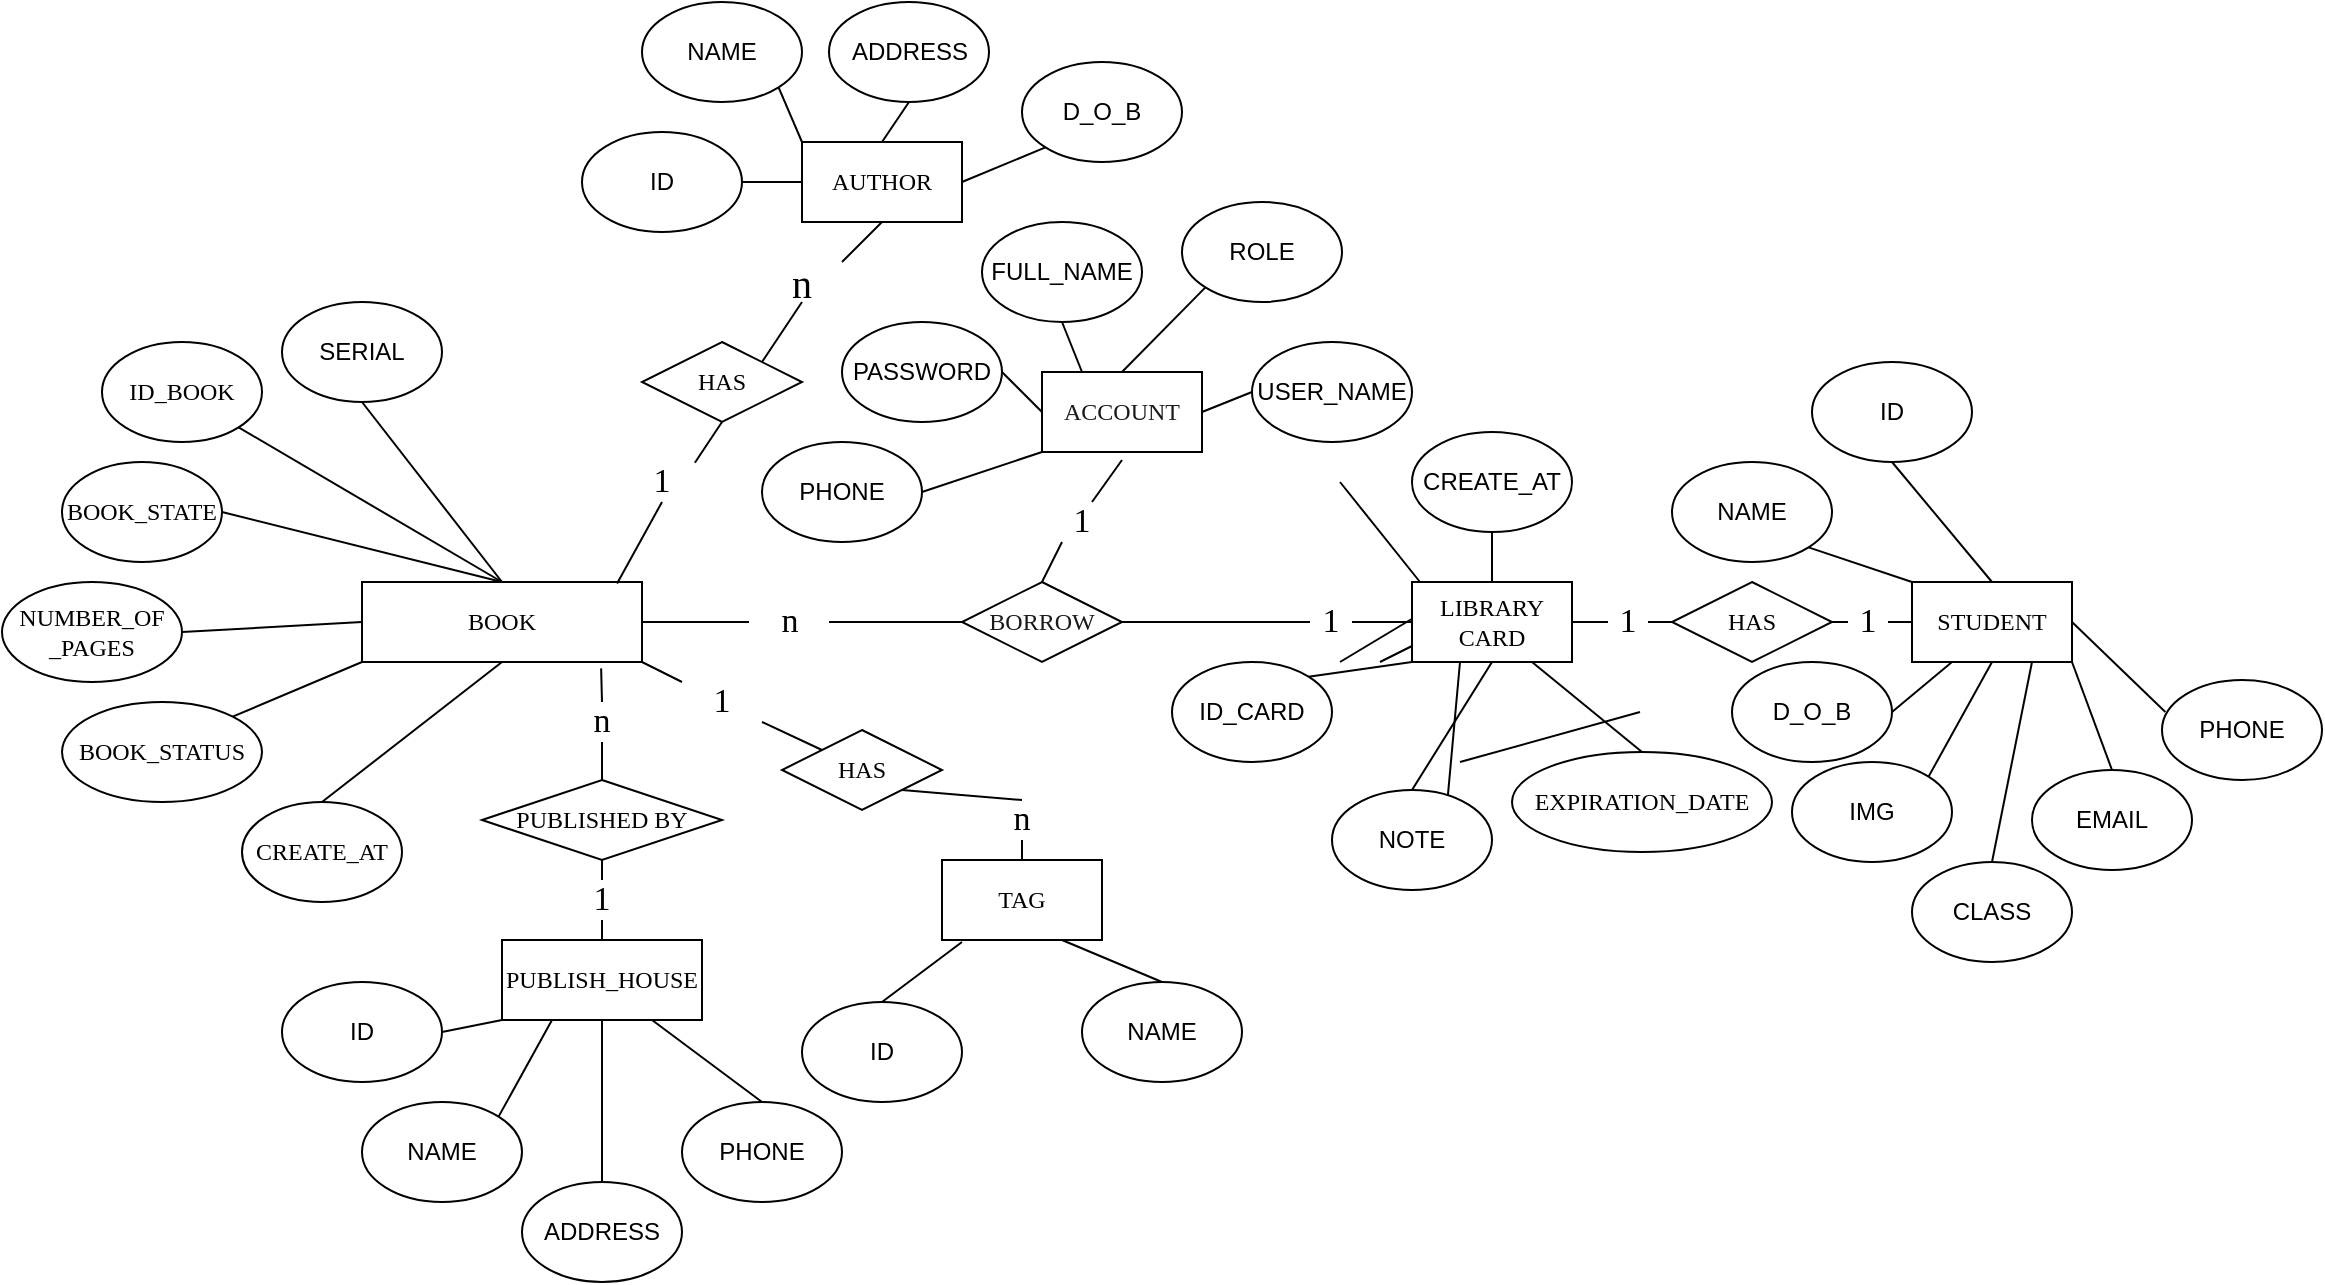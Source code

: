 <mxfile version="14.2.9" type="github"><diagram id="URzQxMNKdWPdMP5PYU0B" name="Page-1"><mxGraphModel dx="1420" dy="819" grid="1" gridSize="10" guides="1" tooltips="1" connect="1" arrows="1" fold="1" page="1" pageScale="1" pageWidth="1169" pageHeight="827" math="0" shadow="0"><root><mxCell id="0"/><mxCell id="1" parent="0"/><mxCell id="5WUDuN1NXvUTbBQyNTAs-1" value="BOOK" style="rounded=0;whiteSpace=wrap;html=1;fontFamily=Times New Roman;" vertex="1" parent="1"><mxGeometry x="180" y="300" width="140" height="40" as="geometry"/></mxCell><mxCell id="5WUDuN1NXvUTbBQyNTAs-2" value="ID_BOOK" style="ellipse;whiteSpace=wrap;html=1;fontFamily=Times New Roman;" vertex="1" parent="1"><mxGeometry x="50" y="180" width="80" height="50" as="geometry"/></mxCell><mxCell id="5WUDuN1NXvUTbBQyNTAs-8" value="BOOK_STATE" style="ellipse;whiteSpace=wrap;html=1;fontFamily=Times New Roman;" vertex="1" parent="1"><mxGeometry x="30" y="240" width="80" height="50" as="geometry"/></mxCell><mxCell id="5WUDuN1NXvUTbBQyNTAs-9" value="CREATE_AT" style="ellipse;whiteSpace=wrap;html=1;fontFamily=Times New Roman;" vertex="1" parent="1"><mxGeometry x="120" y="410" width="80" height="50" as="geometry"/></mxCell><mxCell id="5WUDuN1NXvUTbBQyNTAs-10" value="SERIAL" style="ellipse;whiteSpace=wrap;html=1;" vertex="1" parent="1"><mxGeometry x="140" y="160" width="80" height="50" as="geometry"/></mxCell><mxCell id="5WUDuN1NXvUTbBQyNTAs-11" value="&lt;span id=&quot;docs-internal-guid-d9c6441e-7fff-d4f3-b377-259799bb8cda&quot;&gt;&lt;span style=&quot;background-color: transparent; vertical-align: baseline;&quot;&gt;&lt;font style=&quot;font-size: 12px&quot;&gt;NUMBER_OF&lt;br&gt;_PAGES&lt;/font&gt;&lt;/span&gt;&lt;/span&gt;" style="ellipse;whiteSpace=wrap;html=1;fontFamily=Times New Roman;" vertex="1" parent="1"><mxGeometry y="300" width="90" height="50" as="geometry"/></mxCell><mxCell id="5WUDuN1NXvUTbBQyNTAs-12" value="&lt;span id=&quot;docs-internal-guid-1cc77b85-7fff-3a23-6a68-7159eac4b296&quot;&gt;&lt;span style=&quot;font-family: &amp;#34;times new roman&amp;#34; ; background-color: transparent ; vertical-align: baseline&quot;&gt;&lt;font style=&quot;font-size: 12px&quot;&gt;BOOK_STATUS&lt;/font&gt;&lt;/span&gt;&lt;/span&gt;" style="ellipse;whiteSpace=wrap;html=1;" vertex="1" parent="1"><mxGeometry x="30" y="360" width="100" height="50" as="geometry"/></mxCell><mxCell id="5WUDuN1NXvUTbBQyNTAs-13" value="" style="endArrow=none;html=1;fontFamily=Times New Roman;entryX=0.5;entryY=1;entryDx=0;entryDy=0;exitX=0.5;exitY=0;exitDx=0;exitDy=0;" edge="1" parent="1" source="5WUDuN1NXvUTbBQyNTAs-1" target="5WUDuN1NXvUTbBQyNTAs-10"><mxGeometry width="50" height="50" relative="1" as="geometry"><mxPoint x="390" y="260" as="sourcePoint"/><mxPoint x="440" y="210" as="targetPoint"/></mxGeometry></mxCell><mxCell id="5WUDuN1NXvUTbBQyNTAs-14" value="" style="endArrow=none;html=1;fontFamily=Times New Roman;entryX=1;entryY=1;entryDx=0;entryDy=0;exitX=0.5;exitY=0;exitDx=0;exitDy=0;" edge="1" parent="1" source="5WUDuN1NXvUTbBQyNTAs-1" target="5WUDuN1NXvUTbBQyNTAs-2"><mxGeometry width="50" height="50" relative="1" as="geometry"><mxPoint x="390" y="260" as="sourcePoint"/><mxPoint x="440" y="210" as="targetPoint"/></mxGeometry></mxCell><mxCell id="5WUDuN1NXvUTbBQyNTAs-15" value="" style="endArrow=none;html=1;fontFamily=Times New Roman;exitX=1;exitY=0.5;exitDx=0;exitDy=0;entryX=0;entryY=0.5;entryDx=0;entryDy=0;" edge="1" parent="1" source="5WUDuN1NXvUTbBQyNTAs-22" target="5WUDuN1NXvUTbBQyNTAs-21"><mxGeometry width="50" height="50" relative="1" as="geometry"><mxPoint x="540" y="200" as="sourcePoint"/><mxPoint x="590" y="150" as="targetPoint"/></mxGeometry></mxCell><mxCell id="5WUDuN1NXvUTbBQyNTAs-16" value="" style="endArrow=none;html=1;fontFamily=Times New Roman;exitX=1;exitY=0;exitDx=0;exitDy=0;entryX=0;entryY=1;entryDx=0;entryDy=0;" edge="1" parent="1" source="5WUDuN1NXvUTbBQyNTAs-12" target="5WUDuN1NXvUTbBQyNTAs-1"><mxGeometry width="50" height="50" relative="1" as="geometry"><mxPoint x="400" y="310" as="sourcePoint"/><mxPoint x="450" y="260" as="targetPoint"/></mxGeometry></mxCell><mxCell id="5WUDuN1NXvUTbBQyNTAs-17" value="" style="endArrow=none;html=1;fontFamily=Times New Roman;exitX=0.5;exitY=0;exitDx=0;exitDy=0;entryX=0.5;entryY=1;entryDx=0;entryDy=0;" edge="1" parent="1" source="5WUDuN1NXvUTbBQyNTAs-9" target="5WUDuN1NXvUTbBQyNTAs-1"><mxGeometry width="50" height="50" relative="1" as="geometry"><mxPoint x="490" y="280" as="sourcePoint"/><mxPoint x="540" y="230" as="targetPoint"/></mxGeometry></mxCell><mxCell id="5WUDuN1NXvUTbBQyNTAs-18" value="" style="endArrow=none;html=1;fontFamily=Times New Roman;exitX=1;exitY=0.5;exitDx=0;exitDy=0;entryX=0;entryY=0.5;entryDx=0;entryDy=0;" edge="1" parent="1" target="5WUDuN1NXvUTbBQyNTAs-1"><mxGeometry width="50" height="50" relative="1" as="geometry"><mxPoint x="90" y="325" as="sourcePoint"/><mxPoint x="370" y="360" as="targetPoint"/></mxGeometry></mxCell><mxCell id="5WUDuN1NXvUTbBQyNTAs-19" value="" style="endArrow=none;html=1;fontFamily=Times New Roman;exitX=1;exitY=0.5;exitDx=0;exitDy=0;entryX=0.5;entryY=0;entryDx=0;entryDy=0;" edge="1" parent="1" source="5WUDuN1NXvUTbBQyNTAs-8" target="5WUDuN1NXvUTbBQyNTAs-1"><mxGeometry width="50" height="50" relative="1" as="geometry"><mxPoint x="390" y="260" as="sourcePoint"/><mxPoint x="440" y="210" as="targetPoint"/></mxGeometry></mxCell><mxCell id="5WUDuN1NXvUTbBQyNTAs-21" value="AUTHOR" style="rounded=0;whiteSpace=wrap;html=1;fontFamily=Times New Roman;" vertex="1" parent="1"><mxGeometry x="400" y="80" width="80" height="40" as="geometry"/></mxCell><mxCell id="5WUDuN1NXvUTbBQyNTAs-22" value="ID" style="ellipse;whiteSpace=wrap;html=1;" vertex="1" parent="1"><mxGeometry x="290" y="75" width="80" height="50" as="geometry"/></mxCell><mxCell id="5WUDuN1NXvUTbBQyNTAs-23" value="NAME" style="ellipse;whiteSpace=wrap;html=1;" vertex="1" parent="1"><mxGeometry x="320" y="10" width="80" height="50" as="geometry"/></mxCell><mxCell id="5WUDuN1NXvUTbBQyNTAs-24" value="ADDRESS" style="ellipse;whiteSpace=wrap;html=1;" vertex="1" parent="1"><mxGeometry x="413.5" y="10" width="80" height="50" as="geometry"/></mxCell><mxCell id="5WUDuN1NXvUTbBQyNTAs-25" value="D_O_B" style="ellipse;whiteSpace=wrap;html=1;" vertex="1" parent="1"><mxGeometry x="510" y="40" width="80" height="50" as="geometry"/></mxCell><mxCell id="5WUDuN1NXvUTbBQyNTAs-26" value="" style="endArrow=none;html=1;fontFamily=Times New Roman;exitX=1;exitY=1;exitDx=0;exitDy=0;entryX=0;entryY=0;entryDx=0;entryDy=0;" edge="1" parent="1" source="5WUDuN1NXvUTbBQyNTAs-23" target="5WUDuN1NXvUTbBQyNTAs-21"><mxGeometry width="50" height="50" relative="1" as="geometry"><mxPoint x="550" y="210" as="sourcePoint"/><mxPoint x="600" y="160" as="targetPoint"/></mxGeometry></mxCell><mxCell id="5WUDuN1NXvUTbBQyNTAs-27" value="" style="endArrow=none;html=1;fontFamily=Times New Roman;exitX=0.5;exitY=1;exitDx=0;exitDy=0;entryX=0.5;entryY=0;entryDx=0;entryDy=0;" edge="1" parent="1" source="5WUDuN1NXvUTbBQyNTAs-24" target="5WUDuN1NXvUTbBQyNTAs-21"><mxGeometry width="50" height="50" relative="1" as="geometry"><mxPoint x="560" y="220" as="sourcePoint"/><mxPoint x="610" y="170" as="targetPoint"/></mxGeometry></mxCell><mxCell id="5WUDuN1NXvUTbBQyNTAs-28" value="" style="endArrow=none;html=1;fontFamily=Times New Roman;exitX=0;exitY=1;exitDx=0;exitDy=0;entryX=1;entryY=0.5;entryDx=0;entryDy=0;" edge="1" parent="1" source="5WUDuN1NXvUTbBQyNTAs-25" target="5WUDuN1NXvUTbBQyNTAs-21"><mxGeometry width="50" height="50" relative="1" as="geometry"><mxPoint x="570" y="230" as="sourcePoint"/><mxPoint x="620" y="180" as="targetPoint"/></mxGeometry></mxCell><mxCell id="5WUDuN1NXvUTbBQyNTAs-29" value="HAS" style="rhombus;whiteSpace=wrap;html=1;fontFamily=Times New Roman;" vertex="1" parent="1"><mxGeometry x="320" y="180" width="80" height="40" as="geometry"/></mxCell><mxCell id="5WUDuN1NXvUTbBQyNTAs-30" value="" style="endArrow=none;html=1;fontFamily=Times New Roman;exitX=0.911;exitY=0.02;exitDx=0;exitDy=0;entryX=0.5;entryY=1;entryDx=0;entryDy=0;exitPerimeter=0;" edge="1" parent="1" source="5WUDuN1NXvUTbBQyNTAs-109" target="5WUDuN1NXvUTbBQyNTAs-29"><mxGeometry width="50" height="50" relative="1" as="geometry"><mxPoint x="480" y="230" as="sourcePoint"/><mxPoint x="530" y="180" as="targetPoint"/></mxGeometry></mxCell><mxCell id="5WUDuN1NXvUTbBQyNTAs-31" value="" style="endArrow=none;html=1;fontFamily=Times New Roman;exitX=1;exitY=0;exitDx=0;exitDy=0;entryX=0.5;entryY=1;entryDx=0;entryDy=0;" edge="1" parent="1" source="5WUDuN1NXvUTbBQyNTAs-111" target="5WUDuN1NXvUTbBQyNTAs-21"><mxGeometry width="50" height="50" relative="1" as="geometry"><mxPoint x="480" y="230" as="sourcePoint"/><mxPoint x="530" y="180" as="targetPoint"/></mxGeometry></mxCell><mxCell id="5WUDuN1NXvUTbBQyNTAs-33" value="&lt;span style=&quot;font-family: &amp;#34;times new roman&amp;#34; ; text-align: right&quot;&gt;PUBLISH_HOUSE&lt;/span&gt;" style="rounded=0;whiteSpace=wrap;html=1;fontFamily=Times New Roman;" vertex="1" parent="1"><mxGeometry x="250" y="479" width="100" height="40" as="geometry"/></mxCell><mxCell id="5WUDuN1NXvUTbBQyNTAs-35" value="PUBLISHED BY" style="rhombus;whiteSpace=wrap;html=1;fontFamily=Times New Roman;" vertex="1" parent="1"><mxGeometry x="240" y="399" width="120" height="40" as="geometry"/></mxCell><mxCell id="5WUDuN1NXvUTbBQyNTAs-36" value="" style="endArrow=none;html=1;fontFamily=Times New Roman;exitX=0.5;exitY=1;exitDx=0;exitDy=0;entryX=0.5;entryY=0;entryDx=0;entryDy=0;" edge="1" parent="1" source="5WUDuN1NXvUTbBQyNTAs-115" target="5WUDuN1NXvUTbBQyNTAs-35"><mxGeometry width="50" height="50" relative="1" as="geometry"><mxPoint x="480" y="320" as="sourcePoint"/><mxPoint x="530" y="270" as="targetPoint"/></mxGeometry></mxCell><mxCell id="5WUDuN1NXvUTbBQyNTAs-37" value="" style="endArrow=none;html=1;fontFamily=Times New Roman;exitX=0.5;exitY=1;exitDx=0;exitDy=0;entryX=0.5;entryY=0;entryDx=0;entryDy=0;" edge="1" parent="1" source="5WUDuN1NXvUTbBQyNTAs-116" target="5WUDuN1NXvUTbBQyNTAs-33"><mxGeometry width="50" height="50" relative="1" as="geometry"><mxPoint x="480" y="320" as="sourcePoint"/><mxPoint x="530" y="270" as="targetPoint"/></mxGeometry></mxCell><mxCell id="5WUDuN1NXvUTbBQyNTAs-38" value="PHONE" style="ellipse;whiteSpace=wrap;html=1;" vertex="1" parent="1"><mxGeometry x="340" y="560" width="80" height="50" as="geometry"/></mxCell><mxCell id="5WUDuN1NXvUTbBQyNTAs-39" value="ADDRESS" style="ellipse;whiteSpace=wrap;html=1;" vertex="1" parent="1"><mxGeometry x="260" y="600" width="80" height="50" as="geometry"/></mxCell><mxCell id="5WUDuN1NXvUTbBQyNTAs-40" value="NAME" style="ellipse;whiteSpace=wrap;html=1;" vertex="1" parent="1"><mxGeometry x="180" y="560" width="80" height="50" as="geometry"/></mxCell><mxCell id="5WUDuN1NXvUTbBQyNTAs-41" value="ID" style="ellipse;whiteSpace=wrap;html=1;" vertex="1" parent="1"><mxGeometry x="140" y="500" width="80" height="50" as="geometry"/></mxCell><mxCell id="5WUDuN1NXvUTbBQyNTAs-42" value="" style="endArrow=none;html=1;fontFamily=Times New Roman;exitX=1;exitY=0.5;exitDx=0;exitDy=0;entryX=0;entryY=1;entryDx=0;entryDy=0;" edge="1" parent="1" source="5WUDuN1NXvUTbBQyNTAs-41" target="5WUDuN1NXvUTbBQyNTAs-33"><mxGeometry width="50" height="50" relative="1" as="geometry"><mxPoint x="480" y="490" as="sourcePoint"/><mxPoint x="530" y="440" as="targetPoint"/></mxGeometry></mxCell><mxCell id="5WUDuN1NXvUTbBQyNTAs-43" value="" style="endArrow=none;html=1;fontFamily=Times New Roman;exitX=1;exitY=0;exitDx=0;exitDy=0;entryX=0.25;entryY=1;entryDx=0;entryDy=0;" edge="1" parent="1" source="5WUDuN1NXvUTbBQyNTAs-40" target="5WUDuN1NXvUTbBQyNTAs-33"><mxGeometry width="50" height="50" relative="1" as="geometry"><mxPoint x="490" y="500" as="sourcePoint"/><mxPoint x="540" y="450" as="targetPoint"/></mxGeometry></mxCell><mxCell id="5WUDuN1NXvUTbBQyNTAs-44" value="" style="endArrow=none;html=1;fontFamily=Times New Roman;exitX=0.5;exitY=0;exitDx=0;exitDy=0;entryX=0.5;entryY=1;entryDx=0;entryDy=0;" edge="1" parent="1" source="5WUDuN1NXvUTbBQyNTAs-39" target="5WUDuN1NXvUTbBQyNTAs-33"><mxGeometry width="50" height="50" relative="1" as="geometry"><mxPoint x="500" y="510" as="sourcePoint"/><mxPoint x="550" y="460" as="targetPoint"/></mxGeometry></mxCell><mxCell id="5WUDuN1NXvUTbBQyNTAs-45" value="" style="endArrow=none;html=1;fontFamily=Times New Roman;exitX=0.5;exitY=0;exitDx=0;exitDy=0;entryX=0.75;entryY=1;entryDx=0;entryDy=0;" edge="1" parent="1" source="5WUDuN1NXvUTbBQyNTAs-38" target="5WUDuN1NXvUTbBQyNTAs-33"><mxGeometry width="50" height="50" relative="1" as="geometry"><mxPoint x="510" y="520" as="sourcePoint"/><mxPoint x="560" y="470" as="targetPoint"/></mxGeometry></mxCell><mxCell id="5WUDuN1NXvUTbBQyNTAs-46" value="" style="endArrow=none;html=1;fontFamily=Times New Roman;exitX=1;exitY=0.5;exitDx=0;exitDy=0;entryX=0;entryY=0.5;entryDx=0;entryDy=0;" edge="1" parent="1" source="5WUDuN1NXvUTbBQyNTAs-127" target="5WUDuN1NXvUTbBQyNTAs-47"><mxGeometry width="50" height="50" relative="1" as="geometry"><mxPoint x="480" y="290" as="sourcePoint"/><mxPoint x="420" y="320" as="targetPoint"/></mxGeometry></mxCell><mxCell id="5WUDuN1NXvUTbBQyNTAs-47" value="&lt;font color=&quot;#1a1a1a&quot;&gt;&lt;span id=&quot;docs-internal-guid-6738ddde-7fff-91a8-f606-6b47f8478312&quot;&gt;&lt;span style=&quot;background-color: transparent ; vertical-align: baseline&quot;&gt;BORROW&lt;/span&gt;&lt;/span&gt;&lt;span style=&quot;font-family: monospace ; font-size: 0px&quot;&gt;%3CmxGraphModel%3E%3Croot%3E%3CmxCell%20id%3D%220%22%2F%3E%3CmxCell%20id%3D%221%22%20parent%3D%220%22%2F%3E%3CmxCell%20id%3D%222%22%20value%3D%22HAS%22%20style%3D%22rhombus%3BwhiteSpace%3Dwrap%3Bhtml%3D1%3BfontFamily%3DTimes%20New%20Roman%3B%22%20vertex%3D%221%22%20parent%3D%221%22%3E%3CmxGeometry%20x%3D%22320%22%20y%3D%22180%22%20width%3D%2280%22%20height%3D%2240%22%20as%3D%22geometry%22%2F%3E%3C%2FmxCell%3E%3C%2Froot%3E%3C%2FmxGraphModel%3E&lt;/span&gt;&lt;span style=&quot;font-family: monospace ; font-size: 0px&quot;&gt;%3CmxGraphModel%3E%3Croot%3E%3CmxCell%20id%3D%220%22%2F%3E%3CmxCell%20id%3D%221%22%20parent%3D%220%22%2F%3E%3CmxCell%20id%3D%222%22%20value%3D%22HAS%22%20style%3D%22rhombus%3BwhiteSpace%3Dwrap%3Bhtml%3D1%3BfontFamily%3DTimes%20New%20Roman%3B%22%20vertex%3D%221%22%20parent%3D%221%22%3E%3CmxGeometry%20x%3D%22320%22%20y%3D%22180%22%20width%3D%2280%22%20height%3D%2240%22%20as%3D%22geometry%22%2F%3E%3C%2FmxCell%3E%3C%2Froot%3E%3C%2FmxGraphModel%3E&lt;/span&gt;&lt;/font&gt;" style="rhombus;whiteSpace=wrap;html=1;fontFamily=Times New Roman;" vertex="1" parent="1"><mxGeometry x="480" y="300" width="80" height="40" as="geometry"/></mxCell><mxCell id="5WUDuN1NXvUTbBQyNTAs-64" value="" style="endArrow=none;html=1;fontFamily=Times New Roman;entryX=0.5;entryY=1;entryDx=0;entryDy=0;exitX=0.75;exitY=0;exitDx=0;exitDy=0;" edge="1" parent="1" target="5WUDuN1NXvUTbBQyNTAs-56"><mxGeometry width="50" height="50" relative="1" as="geometry"><mxPoint x="709" y="300" as="sourcePoint"/><mxPoint x="669" y="250" as="targetPoint"/></mxGeometry></mxCell><mxCell id="5WUDuN1NXvUTbBQyNTAs-65" value="" style="endArrow=none;html=1;fontFamily=Times New Roman;entryX=0.25;entryY=1;entryDx=0;entryDy=0;exitX=1;exitY=0;exitDx=0;exitDy=0;" edge="1" parent="1" source="5WUDuN1NXvUTbBQyNTAs-54"><mxGeometry width="50" height="50" relative="1" as="geometry"><mxPoint x="719" y="310" as="sourcePoint"/><mxPoint x="669" y="340" as="targetPoint"/></mxGeometry></mxCell><mxCell id="5WUDuN1NXvUTbBQyNTAs-66" value="" style="endArrow=none;html=1;fontFamily=Times New Roman;entryX=0.5;entryY=1;entryDx=0;entryDy=0;exitX=0.5;exitY=0;exitDx=0;exitDy=0;" edge="1" parent="1" source="5WUDuN1NXvUTbBQyNTAs-52"><mxGeometry width="50" height="50" relative="1" as="geometry"><mxPoint x="729" y="320" as="sourcePoint"/><mxPoint x="689" y="340" as="targetPoint"/></mxGeometry></mxCell><mxCell id="5WUDuN1NXvUTbBQyNTAs-67" value="" style="endArrow=none;html=1;fontFamily=Times New Roman;entryX=0.75;entryY=1;entryDx=0;entryDy=0;exitX=0;exitY=0;exitDx=0;exitDy=0;" edge="1" parent="1" source="5WUDuN1NXvUTbBQyNTAs-51"><mxGeometry width="50" height="50" relative="1" as="geometry"><mxPoint x="739" y="330" as="sourcePoint"/><mxPoint x="709" y="340" as="targetPoint"/></mxGeometry></mxCell><mxCell id="5WUDuN1NXvUTbBQyNTAs-68" value="" style="endArrow=none;html=1;fontFamily=Times New Roman;entryX=1;entryY=1;entryDx=0;entryDy=0;exitX=0.5;exitY=0;exitDx=0;exitDy=0;" edge="1" parent="1" source="5WUDuN1NXvUTbBQyNTAs-50"><mxGeometry width="50" height="50" relative="1" as="geometry"><mxPoint x="720.716" y="431.322" as="sourcePoint"/><mxPoint x="729" y="340" as="targetPoint"/></mxGeometry></mxCell><mxCell id="5WUDuN1NXvUTbBQyNTAs-72" value="" style="endArrow=none;html=1;fontFamily=Times New Roman;entryX=0;entryY=0.5;entryDx=0;entryDy=0;exitX=0.75;exitY=1;exitDx=0;exitDy=0;" edge="1" parent="1" source="5WUDuN1NXvUTbBQyNTAs-131"><mxGeometry width="50" height="50" relative="1" as="geometry"><mxPoint x="729" y="390" as="sourcePoint"/><mxPoint x="819" y="365" as="targetPoint"/></mxGeometry></mxCell><mxCell id="5WUDuN1NXvUTbBQyNTAs-76" value="&lt;span id=&quot;docs-internal-guid-76a5d3dd-7fff-29ef-619e-9cfb8d716b83&quot;&gt;&lt;span style=&quot;background-color: transparent ; vertical-align: baseline&quot;&gt;LIBRARY CARD&lt;/span&gt;&lt;/span&gt;" style="rounded=0;whiteSpace=wrap;html=1;fontFamily=Times New Roman;" vertex="1" parent="1"><mxGeometry x="705" y="300" width="80" height="40" as="geometry"/></mxCell><mxCell id="5WUDuN1NXvUTbBQyNTAs-79" value="&lt;span id=&quot;docs-internal-guid-a4b1d8c9-7fff-fa49-99c3-00b1d03ae1eb&quot;&gt;&lt;span style=&quot;font-family: &amp;#34;times new roman&amp;#34; ; background-color: transparent ; vertical-align: baseline&quot;&gt;EXPIRATION_DATE&lt;/span&gt;&lt;/span&gt;" style="ellipse;whiteSpace=wrap;html=1;" vertex="1" parent="1"><mxGeometry x="755" y="385" width="130" height="50" as="geometry"/></mxCell><mxCell id="5WUDuN1NXvUTbBQyNTAs-80" value="NOTE" style="ellipse;whiteSpace=wrap;html=1;" vertex="1" parent="1"><mxGeometry x="665" y="404" width="80" height="50" as="geometry"/></mxCell><mxCell id="5WUDuN1NXvUTbBQyNTAs-81" value="CREATE_AT" style="ellipse;whiteSpace=wrap;html=1;" vertex="1" parent="1"><mxGeometry x="705" y="225" width="80" height="50" as="geometry"/></mxCell><mxCell id="5WUDuN1NXvUTbBQyNTAs-82" value="ID_CARD" style="ellipse;whiteSpace=wrap;html=1;" vertex="1" parent="1"><mxGeometry x="585" y="340" width="80" height="50" as="geometry"/></mxCell><mxCell id="5WUDuN1NXvUTbBQyNTAs-84" value="" style="endArrow=none;html=1;fontFamily=Times New Roman;exitX=1;exitY=0;exitDx=0;exitDy=0;entryX=0;entryY=1;entryDx=0;entryDy=0;" edge="1" parent="1" source="5WUDuN1NXvUTbBQyNTAs-82" target="5WUDuN1NXvUTbBQyNTAs-76"><mxGeometry width="50" height="50" relative="1" as="geometry"><mxPoint x="784" y="380" as="sourcePoint"/><mxPoint x="834" y="330" as="targetPoint"/></mxGeometry></mxCell><mxCell id="5WUDuN1NXvUTbBQyNTAs-86" value="" style="endArrow=none;html=1;fontFamily=Times New Roman;entryX=0.5;entryY=0;entryDx=0;entryDy=0;exitX=0.5;exitY=1;exitDx=0;exitDy=0;" edge="1" parent="1" source="5WUDuN1NXvUTbBQyNTAs-81" target="5WUDuN1NXvUTbBQyNTAs-76"><mxGeometry width="50" height="50" relative="1" as="geometry"><mxPoint x="705" y="240" as="sourcePoint"/><mxPoint x="1054" y="390" as="targetPoint"/></mxGeometry></mxCell><mxCell id="5WUDuN1NXvUTbBQyNTAs-87" value="" style="endArrow=none;html=1;fontFamily=Times New Roman;exitX=0.5;exitY=0;exitDx=0;exitDy=0;entryX=0.5;entryY=1;entryDx=0;entryDy=0;" edge="1" parent="1" source="5WUDuN1NXvUTbBQyNTAs-80" target="5WUDuN1NXvUTbBQyNTAs-76"><mxGeometry width="50" height="50" relative="1" as="geometry"><mxPoint x="1032.284" y="416.322" as="sourcePoint"/><mxPoint x="1064" y="400" as="targetPoint"/></mxGeometry></mxCell><mxCell id="5WUDuN1NXvUTbBQyNTAs-88" value="" style="endArrow=none;html=1;fontFamily=Times New Roman;exitX=0.5;exitY=0;exitDx=0;exitDy=0;entryX=0.75;entryY=1;entryDx=0;entryDy=0;" edge="1" parent="1" source="5WUDuN1NXvUTbBQyNTAs-79" target="5WUDuN1NXvUTbBQyNTAs-76"><mxGeometry width="50" height="50" relative="1" as="geometry"><mxPoint x="1042.284" y="426.322" as="sourcePoint"/><mxPoint x="1074" y="410" as="targetPoint"/></mxGeometry></mxCell><mxCell id="5WUDuN1NXvUTbBQyNTAs-99" value="HAS" style="rhombus;whiteSpace=wrap;html=1;fontFamily=Times New Roman;" vertex="1" parent="1"><mxGeometry x="390" y="374" width="80" height="40" as="geometry"/></mxCell><mxCell id="5WUDuN1NXvUTbBQyNTAs-100" value="" style="endArrow=none;html=1;fontFamily=Times New Roman;exitX=1;exitY=1;exitDx=0;exitDy=0;entryX=0;entryY=0;entryDx=0;entryDy=0;" edge="1" parent="1" source="5WUDuN1NXvUTbBQyNTAs-123" target="5WUDuN1NXvUTbBQyNTAs-99"><mxGeometry width="50" height="50" relative="1" as="geometry"><mxPoint x="670" y="380" as="sourcePoint"/><mxPoint x="720" y="330" as="targetPoint"/></mxGeometry></mxCell><mxCell id="5WUDuN1NXvUTbBQyNTAs-101" value="" style="endArrow=none;html=1;fontFamily=Times New Roman;exitX=0.5;exitY=1;exitDx=0;exitDy=0;entryX=0.5;entryY=0;entryDx=0;entryDy=0;" edge="1" parent="1" source="5WUDuN1NXvUTbBQyNTAs-125" target="5WUDuN1NXvUTbBQyNTAs-103"><mxGeometry width="50" height="50" relative="1" as="geometry"><mxPoint x="670" y="380" as="sourcePoint"/><mxPoint x="490" y="430" as="targetPoint"/></mxGeometry></mxCell><mxCell id="5WUDuN1NXvUTbBQyNTAs-103" value="TAG" style="rounded=0;whiteSpace=wrap;html=1;fontFamily=Times New Roman;" vertex="1" parent="1"><mxGeometry x="470" y="439" width="80" height="40" as="geometry"/></mxCell><mxCell id="5WUDuN1NXvUTbBQyNTAs-105" value="ID" style="ellipse;whiteSpace=wrap;html=1;" vertex="1" parent="1"><mxGeometry x="400" y="510" width="80" height="50" as="geometry"/></mxCell><mxCell id="5WUDuN1NXvUTbBQyNTAs-106" value="NAME" style="ellipse;whiteSpace=wrap;html=1;" vertex="1" parent="1"><mxGeometry x="540" y="500" width="80" height="50" as="geometry"/></mxCell><mxCell id="5WUDuN1NXvUTbBQyNTAs-107" value="" style="endArrow=none;html=1;fontFamily=Times New Roman;exitX=0.75;exitY=1;exitDx=0;exitDy=0;entryX=0.5;entryY=0;entryDx=0;entryDy=0;" edge="1" parent="1" source="5WUDuN1NXvUTbBQyNTAs-103" target="5WUDuN1NXvUTbBQyNTAs-106"><mxGeometry width="50" height="50" relative="1" as="geometry"><mxPoint x="460" y="414" as="sourcePoint"/><mxPoint x="510" y="449" as="targetPoint"/></mxGeometry></mxCell><mxCell id="5WUDuN1NXvUTbBQyNTAs-108" value="" style="endArrow=none;html=1;fontFamily=Times New Roman;exitX=0.5;exitY=0;exitDx=0;exitDy=0;" edge="1" parent="1" source="5WUDuN1NXvUTbBQyNTAs-105"><mxGeometry width="50" height="50" relative="1" as="geometry"><mxPoint x="470" y="424" as="sourcePoint"/><mxPoint x="480" y="480" as="targetPoint"/></mxGeometry></mxCell><mxCell id="5WUDuN1NXvUTbBQyNTAs-109" value="1" style="text;html=1;strokeColor=none;fillColor=none;align=center;verticalAlign=middle;whiteSpace=wrap;rounded=0;fontFamily=Times New Roman;fontSize=17;" vertex="1" parent="1"><mxGeometry x="310" y="240" width="40" height="20" as="geometry"/></mxCell><mxCell id="5WUDuN1NXvUTbBQyNTAs-110" value="" style="endArrow=none;html=1;fontFamily=Times New Roman;exitX=0.911;exitY=0.02;exitDx=0;exitDy=0;entryX=0.5;entryY=1;entryDx=0;entryDy=0;exitPerimeter=0;" edge="1" parent="1" source="5WUDuN1NXvUTbBQyNTAs-1" target="5WUDuN1NXvUTbBQyNTAs-109"><mxGeometry width="50" height="50" relative="1" as="geometry"><mxPoint x="307.54" y="300.8" as="sourcePoint"/><mxPoint x="360" y="220" as="targetPoint"/></mxGeometry></mxCell><mxCell id="5WUDuN1NXvUTbBQyNTAs-111" value="&lt;font style=&quot;font-size: 20px&quot;&gt;n&lt;/font&gt;" style="text;html=1;strokeColor=none;fillColor=none;align=center;verticalAlign=middle;whiteSpace=wrap;rounded=0;fontFamily=Times New Roman;" vertex="1" parent="1"><mxGeometry x="380" y="140" width="40" height="20" as="geometry"/></mxCell><mxCell id="5WUDuN1NXvUTbBQyNTAs-112" value="" style="endArrow=none;html=1;fontFamily=Times New Roman;exitX=1;exitY=0;exitDx=0;exitDy=0;entryX=0.5;entryY=1;entryDx=0;entryDy=0;" edge="1" parent="1" source="5WUDuN1NXvUTbBQyNTAs-29" target="5WUDuN1NXvUTbBQyNTAs-111"><mxGeometry width="50" height="50" relative="1" as="geometry"><mxPoint x="380.0" y="190" as="sourcePoint"/><mxPoint x="440.0" y="120" as="targetPoint"/></mxGeometry></mxCell><mxCell id="5WUDuN1NXvUTbBQyNTAs-116" value="1" style="text;html=1;strokeColor=none;fillColor=none;align=center;verticalAlign=middle;whiteSpace=wrap;rounded=0;fontFamily=Times New Roman;fontSize=17;" vertex="1" parent="1"><mxGeometry x="280" y="449" width="40" height="20" as="geometry"/></mxCell><mxCell id="5WUDuN1NXvUTbBQyNTAs-117" value="" style="endArrow=none;html=1;fontFamily=Times New Roman;exitX=0.5;exitY=1;exitDx=0;exitDy=0;entryX=0.5;entryY=0;entryDx=0;entryDy=0;" edge="1" parent="1" source="5WUDuN1NXvUTbBQyNTAs-35" target="5WUDuN1NXvUTbBQyNTAs-116"><mxGeometry width="50" height="50" relative="1" as="geometry"><mxPoint x="300" y="434" as="sourcePoint"/><mxPoint x="300" y="479" as="targetPoint"/></mxGeometry></mxCell><mxCell id="5WUDuN1NXvUTbBQyNTAs-115" value="n" style="text;html=1;strokeColor=none;fillColor=none;align=center;verticalAlign=middle;whiteSpace=wrap;rounded=0;fontFamily=Times New Roman;fontSize=17;" vertex="1" parent="1"><mxGeometry x="280" y="360" width="40" height="20" as="geometry"/></mxCell><mxCell id="5WUDuN1NXvUTbBQyNTAs-118" value="" style="endArrow=none;html=1;fontFamily=Times New Roman;exitX=0.854;exitY=1.08;exitDx=0;exitDy=0;entryX=0.5;entryY=0;entryDx=0;entryDy=0;exitPerimeter=0;" edge="1" parent="1" source="5WUDuN1NXvUTbBQyNTAs-1" target="5WUDuN1NXvUTbBQyNTAs-115"><mxGeometry width="50" height="50" relative="1" as="geometry"><mxPoint x="299.56" y="343.2" as="sourcePoint"/><mxPoint x="300" y="394" as="targetPoint"/></mxGeometry></mxCell><mxCell id="5WUDuN1NXvUTbBQyNTAs-123" value="1" style="text;html=1;strokeColor=none;fillColor=none;align=center;verticalAlign=middle;whiteSpace=wrap;rounded=0;fontFamily=Times New Roman;fontSize=17;" vertex="1" parent="1"><mxGeometry x="340" y="350" width="40" height="20" as="geometry"/></mxCell><mxCell id="5WUDuN1NXvUTbBQyNTAs-124" value="" style="endArrow=none;html=1;fontFamily=Times New Roman;exitX=1;exitY=1;exitDx=0;exitDy=0;entryX=0;entryY=0;entryDx=0;entryDy=0;" edge="1" parent="1" source="5WUDuN1NXvUTbBQyNTAs-1" target="5WUDuN1NXvUTbBQyNTAs-123"><mxGeometry width="50" height="50" relative="1" as="geometry"><mxPoint x="320" y="340" as="sourcePoint"/><mxPoint x="410.0" y="384" as="targetPoint"/></mxGeometry></mxCell><mxCell id="5WUDuN1NXvUTbBQyNTAs-125" value="n" style="text;html=1;strokeColor=none;fillColor=none;align=center;verticalAlign=middle;whiteSpace=wrap;rounded=0;fontFamily=Times New Roman;fontSize=17;" vertex="1" parent="1"><mxGeometry x="490" y="409" width="40" height="20" as="geometry"/></mxCell><mxCell id="5WUDuN1NXvUTbBQyNTAs-126" value="" style="endArrow=none;html=1;fontFamily=Times New Roman;exitX=1;exitY=1;exitDx=0;exitDy=0;entryX=0.5;entryY=0;entryDx=0;entryDy=0;" edge="1" parent="1" source="5WUDuN1NXvUTbBQyNTAs-99" target="5WUDuN1NXvUTbBQyNTAs-125"><mxGeometry width="50" height="50" relative="1" as="geometry"><mxPoint x="450.0" y="404" as="sourcePoint"/><mxPoint x="490" y="405" as="targetPoint"/></mxGeometry></mxCell><mxCell id="5WUDuN1NXvUTbBQyNTAs-128" value="1" style="text;html=1;strokeColor=none;fillColor=none;align=center;verticalAlign=middle;whiteSpace=wrap;rounded=0;fontFamily=Times New Roman;fontSize=17;" vertex="1" parent="1"><mxGeometry x="654" y="310" width="21" height="20" as="geometry"/></mxCell><mxCell id="5WUDuN1NXvUTbBQyNTAs-129" value="" style="endArrow=none;html=1;fontFamily=Times New Roman;exitX=1;exitY=0.5;exitDx=0;exitDy=0;entryX=0;entryY=0.5;entryDx=0;entryDy=0;" edge="1" parent="1" source="5WUDuN1NXvUTbBQyNTAs-47" target="5WUDuN1NXvUTbBQyNTAs-128"><mxGeometry width="50" height="50" relative="1" as="geometry"><mxPoint x="530.0" y="320" as="sourcePoint"/><mxPoint x="649" y="320" as="targetPoint"/></mxGeometry></mxCell><mxCell id="5WUDuN1NXvUTbBQyNTAs-127" value="n" style="text;html=1;strokeColor=none;fillColor=none;align=center;verticalAlign=middle;whiteSpace=wrap;rounded=0;fontFamily=Times New Roman;fontSize=17;" vertex="1" parent="1"><mxGeometry x="373.5" y="310" width="40" height="20" as="geometry"/></mxCell><mxCell id="5WUDuN1NXvUTbBQyNTAs-130" value="" style="endArrow=none;html=1;fontFamily=Times New Roman;exitX=1;exitY=0.5;exitDx=0;exitDy=0;entryX=0;entryY=0.5;entryDx=0;entryDy=0;" edge="1" parent="1" source="5WUDuN1NXvUTbBQyNTAs-1" target="5WUDuN1NXvUTbBQyNTAs-127"><mxGeometry width="50" height="50" relative="1" as="geometry"><mxPoint x="320.0" y="320" as="sourcePoint"/><mxPoint x="450.0" y="320" as="targetPoint"/></mxGeometry></mxCell><mxCell id="5WUDuN1NXvUTbBQyNTAs-140" value="" style="endArrow=none;html=1;fontFamily=Times New Roman;fontSize=17;exitX=1;exitY=0.5;exitDx=0;exitDy=0;entryX=0;entryY=0.5;entryDx=0;entryDy=0;" edge="1" parent="1" source="5WUDuN1NXvUTbBQyNTAs-128" target="5WUDuN1NXvUTbBQyNTAs-76"><mxGeometry width="50" height="50" relative="1" as="geometry"><mxPoint x="765" y="380" as="sourcePoint"/><mxPoint x="815" y="330" as="targetPoint"/></mxGeometry></mxCell><mxCell id="5WUDuN1NXvUTbBQyNTAs-141" value="STUDENT" style="rounded=0;whiteSpace=wrap;html=1;fontFamily=Times New Roman;" vertex="1" parent="1"><mxGeometry x="955" y="300" width="80" height="40" as="geometry"/></mxCell><mxCell id="5WUDuN1NXvUTbBQyNTAs-142" value="" style="endArrow=none;html=1;fontFamily=Times New Roman;exitX=1;exitY=0.5;exitDx=0;exitDy=0;entryX=0;entryY=0.5;entryDx=0;entryDy=0;" edge="1" parent="1" target="5WUDuN1NXvUTbBQyNTAs-141" source="5WUDuN1NXvUTbBQyNTAs-169"><mxGeometry width="50" height="50" relative="1" as="geometry"><mxPoint x="905" y="320" as="sourcePoint"/><mxPoint x="836" y="340" as="targetPoint"/></mxGeometry></mxCell><mxCell id="5WUDuN1NXvUTbBQyNTAs-143" value="EMAIL" style="ellipse;whiteSpace=wrap;html=1;" vertex="1" parent="1"><mxGeometry x="1015" y="394" width="80" height="50" as="geometry"/></mxCell><mxCell id="5WUDuN1NXvUTbBQyNTAs-144" value="CLASS" style="ellipse;whiteSpace=wrap;html=1;" vertex="1" parent="1"><mxGeometry x="955" y="440" width="80" height="50" as="geometry"/></mxCell><mxCell id="5WUDuN1NXvUTbBQyNTAs-145" value="IMG" style="ellipse;whiteSpace=wrap;html=1;" vertex="1" parent="1"><mxGeometry x="895" y="390" width="80" height="50" as="geometry"/></mxCell><mxCell id="5WUDuN1NXvUTbBQyNTAs-146" value="ID" style="ellipse;whiteSpace=wrap;html=1;" vertex="1" parent="1"><mxGeometry x="905" y="190" width="80" height="50" as="geometry"/></mxCell><mxCell id="5WUDuN1NXvUTbBQyNTAs-147" value="D_O_B" style="ellipse;whiteSpace=wrap;html=1;" vertex="1" parent="1"><mxGeometry x="865" y="340" width="80" height="50" as="geometry"/></mxCell><mxCell id="5WUDuN1NXvUTbBQyNTAs-148" value="NAME" style="ellipse;whiteSpace=wrap;html=1;" vertex="1" parent="1"><mxGeometry x="835" y="240" width="80" height="50" as="geometry"/></mxCell><mxCell id="5WUDuN1NXvUTbBQyNTAs-149" value="PHONE" style="ellipse;whiteSpace=wrap;html=1;" vertex="1" parent="1"><mxGeometry x="1080" y="349" width="80" height="50" as="geometry"/></mxCell><mxCell id="5WUDuN1NXvUTbBQyNTAs-150" value="" style="endArrow=none;html=1;fontFamily=Times New Roman;entryX=1;entryY=1;entryDx=0;entryDy=0;exitX=0;exitY=0;exitDx=0;exitDy=0;" edge="1" parent="1" source="5WUDuN1NXvUTbBQyNTAs-141" target="5WUDuN1NXvUTbBQyNTAs-148"><mxGeometry width="50" height="50" relative="1" as="geometry"><mxPoint x="885" y="390" as="sourcePoint"/><mxPoint x="935" y="340" as="targetPoint"/></mxGeometry></mxCell><mxCell id="5WUDuN1NXvUTbBQyNTAs-151" value="" style="endArrow=none;html=1;fontFamily=Times New Roman;entryX=0.5;entryY=1;entryDx=0;entryDy=0;exitX=0.5;exitY=0;exitDx=0;exitDy=0;" edge="1" parent="1" source="5WUDuN1NXvUTbBQyNTAs-141" target="5WUDuN1NXvUTbBQyNTAs-146"><mxGeometry width="50" height="50" relative="1" as="geometry"><mxPoint x="885" y="390" as="sourcePoint"/><mxPoint x="935" y="340" as="targetPoint"/></mxGeometry></mxCell><mxCell id="5WUDuN1NXvUTbBQyNTAs-173" value="HAS" style="rhombus;whiteSpace=wrap;html=1;fontFamily=Times New Roman;" vertex="1" parent="1"><mxGeometry x="835" y="300.0" width="80" height="40" as="geometry"/></mxCell><mxCell id="5WUDuN1NXvUTbBQyNTAs-169" value="1" style="text;html=1;strokeColor=none;fillColor=none;align=center;verticalAlign=middle;whiteSpace=wrap;rounded=0;fontFamily=Times New Roman;fontSize=17;" vertex="1" parent="1"><mxGeometry x="923" y="310" width="20" height="20" as="geometry"/></mxCell><mxCell id="5WUDuN1NXvUTbBQyNTAs-177" value="" style="endArrow=none;html=1;fontFamily=Times New Roman;entryX=0;entryY=0.5;entryDx=0;entryDy=0;" edge="1" parent="1" target="5WUDuN1NXvUTbBQyNTAs-169"><mxGeometry width="50" height="50" relative="1" as="geometry"><mxPoint x="915" y="320" as="sourcePoint"/><mxPoint x="955" y="320" as="targetPoint"/></mxGeometry></mxCell><mxCell id="5WUDuN1NXvUTbBQyNTAs-178" value="1" style="text;html=1;strokeColor=none;fillColor=none;align=center;verticalAlign=middle;whiteSpace=wrap;rounded=0;fontFamily=Times New Roman;fontSize=17;" vertex="1" parent="1"><mxGeometry x="803" y="310" width="20" height="20" as="geometry"/></mxCell><mxCell id="5WUDuN1NXvUTbBQyNTAs-179" value="" style="endArrow=none;html=1;fontFamily=Times New Roman;exitX=1;exitY=0.5;exitDx=0;exitDy=0;entryX=0;entryY=0.5;entryDx=0;entryDy=0;" edge="1" parent="1" source="5WUDuN1NXvUTbBQyNTAs-178" target="5WUDuN1NXvUTbBQyNTAs-173"><mxGeometry width="50" height="50" relative="1" as="geometry"><mxPoint x="685.5" y="725.0" as="sourcePoint"/><mxPoint x="733" y="693.58" as="targetPoint"/></mxGeometry></mxCell><mxCell id="5WUDuN1NXvUTbBQyNTAs-180" value="" style="endArrow=none;html=1;fontFamily=Times New Roman;exitX=1;exitY=0.5;exitDx=0;exitDy=0;entryX=0;entryY=0.5;entryDx=0;entryDy=0;" edge="1" parent="1" source="5WUDuN1NXvUTbBQyNTAs-76" target="5WUDuN1NXvUTbBQyNTAs-178"><mxGeometry width="50" height="50" relative="1" as="geometry"><mxPoint x="695.5" y="735.0" as="sourcePoint"/><mxPoint x="743" y="703.58" as="targetPoint"/></mxGeometry></mxCell><mxCell id="5WUDuN1NXvUTbBQyNTAs-184" value="" style="endArrow=none;html=1;fontFamily=Times New Roman;fontSize=17;exitX=1;exitY=0.5;exitDx=0;exitDy=0;entryX=0.25;entryY=1;entryDx=0;entryDy=0;" edge="1" parent="1" source="5WUDuN1NXvUTbBQyNTAs-147" target="5WUDuN1NXvUTbBQyNTAs-141"><mxGeometry width="50" height="50" relative="1" as="geometry"><mxPoint x="745" y="440" as="sourcePoint"/><mxPoint x="795" y="390" as="targetPoint"/></mxGeometry></mxCell><mxCell id="5WUDuN1NXvUTbBQyNTAs-185" value="" style="endArrow=none;html=1;fontFamily=Times New Roman;fontSize=17;exitX=1;exitY=0;exitDx=0;exitDy=0;entryX=0.5;entryY=1;entryDx=0;entryDy=0;" edge="1" parent="1" source="5WUDuN1NXvUTbBQyNTAs-145" target="5WUDuN1NXvUTbBQyNTAs-141"><mxGeometry width="50" height="50" relative="1" as="geometry"><mxPoint x="955.0" y="375" as="sourcePoint"/><mxPoint x="985" y="350" as="targetPoint"/></mxGeometry></mxCell><mxCell id="5WUDuN1NXvUTbBQyNTAs-186" value="" style="endArrow=none;html=1;fontFamily=Times New Roman;fontSize=17;exitX=0.5;exitY=0;exitDx=0;exitDy=0;entryX=0.75;entryY=1;entryDx=0;entryDy=0;" edge="1" parent="1" source="5WUDuN1NXvUTbBQyNTAs-144" target="5WUDuN1NXvUTbBQyNTAs-141"><mxGeometry width="50" height="50" relative="1" as="geometry"><mxPoint x="973.451" y="407.427" as="sourcePoint"/><mxPoint x="1005" y="350" as="targetPoint"/></mxGeometry></mxCell><mxCell id="5WUDuN1NXvUTbBQyNTAs-187" value="" style="endArrow=none;html=1;fontFamily=Times New Roman;fontSize=17;exitX=1;exitY=0.5;exitDx=0;exitDy=0;entryX=0.021;entryY=0.32;entryDx=0;entryDy=0;entryPerimeter=0;" edge="1" parent="1" source="5WUDuN1NXvUTbBQyNTAs-141" target="5WUDuN1NXvUTbBQyNTAs-149"><mxGeometry width="50" height="50" relative="1" as="geometry"><mxPoint x="1005" y="450" as="sourcePoint"/><mxPoint x="1025" y="350" as="targetPoint"/></mxGeometry></mxCell><mxCell id="5WUDuN1NXvUTbBQyNTAs-188" value="" style="endArrow=none;html=1;fontFamily=Times New Roman;fontSize=17;exitX=0.5;exitY=0;exitDx=0;exitDy=0;entryX=1;entryY=1;entryDx=0;entryDy=0;" edge="1" parent="1" source="5WUDuN1NXvUTbBQyNTAs-143" target="5WUDuN1NXvUTbBQyNTAs-141"><mxGeometry width="50" height="50" relative="1" as="geometry"><mxPoint x="1015" y="460" as="sourcePoint"/><mxPoint x="1035" y="360" as="targetPoint"/></mxGeometry></mxCell><mxCell id="5WUDuN1NXvUTbBQyNTAs-195" value="&lt;span id=&quot;docs-internal-guid-a8e68794-7fff-8443-db16-c1fedf0482c0&quot;&gt;&lt;span style=&quot;background-color: transparent ; vertical-align: baseline&quot;&gt;&lt;font color=&quot;#1a1a1a&quot;&gt;ACCOUNT&lt;/font&gt;&lt;/span&gt;&lt;/span&gt;" style="rounded=0;whiteSpace=wrap;html=1;fontFamily=Times New Roman;" vertex="1" parent="1"><mxGeometry x="520" y="195" width="80" height="40" as="geometry"/></mxCell><mxCell id="5WUDuN1NXvUTbBQyNTAs-196" value="PASSWORD" style="ellipse;whiteSpace=wrap;html=1;" vertex="1" parent="1"><mxGeometry x="420" y="170" width="80" height="50" as="geometry"/></mxCell><mxCell id="5WUDuN1NXvUTbBQyNTAs-197" value="USER_NAME" style="ellipse;whiteSpace=wrap;html=1;" vertex="1" parent="1"><mxGeometry x="625" y="180" width="80" height="50" as="geometry"/></mxCell><mxCell id="5WUDuN1NXvUTbBQyNTAs-198" value="FULL_NAME" style="ellipse;whiteSpace=wrap;html=1;" vertex="1" parent="1"><mxGeometry x="490" y="120" width="80" height="50" as="geometry"/></mxCell><mxCell id="5WUDuN1NXvUTbBQyNTAs-199" value="ROLE" style="ellipse;whiteSpace=wrap;html=1;" vertex="1" parent="1"><mxGeometry x="590" y="110" width="80" height="50" as="geometry"/></mxCell><mxCell id="5WUDuN1NXvUTbBQyNTAs-200" value="PHONE" style="ellipse;whiteSpace=wrap;html=1;" vertex="1" parent="1"><mxGeometry x="380" y="230" width="80" height="50" as="geometry"/></mxCell><mxCell id="5WUDuN1NXvUTbBQyNTAs-207" value="" style="endArrow=none;html=1;fontFamily=Times New Roman;fontSize=17;exitX=0.75;exitY=0;exitDx=0;exitDy=0;" edge="1" parent="1" source="5WUDuN1NXvUTbBQyNTAs-208"><mxGeometry width="50" height="50" relative="1" as="geometry"><mxPoint x="620" y="410" as="sourcePoint"/><mxPoint x="560" y="239" as="targetPoint"/></mxGeometry></mxCell><mxCell id="5WUDuN1NXvUTbBQyNTAs-208" value="1" style="text;html=1;strokeColor=none;fillColor=none;align=center;verticalAlign=middle;whiteSpace=wrap;rounded=0;fontFamily=Times New Roman;fontSize=17;" vertex="1" parent="1"><mxGeometry x="530" y="260" width="20" height="20" as="geometry"/></mxCell><mxCell id="5WUDuN1NXvUTbBQyNTAs-209" value="" style="endArrow=none;html=1;fontFamily=Times New Roman;fontSize=17;exitX=0.5;exitY=0;exitDx=0;exitDy=0;entryX=0;entryY=1;entryDx=0;entryDy=0;" edge="1" parent="1" source="5WUDuN1NXvUTbBQyNTAs-47" target="5WUDuN1NXvUTbBQyNTAs-208"><mxGeometry width="50" height="50" relative="1" as="geometry"><mxPoint x="520" y="300" as="sourcePoint"/><mxPoint x="560" y="235" as="targetPoint"/></mxGeometry></mxCell><mxCell id="5WUDuN1NXvUTbBQyNTAs-210" value="" style="endArrow=none;html=1;fontFamily=Times New Roman;fontSize=17;entryX=0;entryY=1;entryDx=0;entryDy=0;exitX=1;exitY=0.5;exitDx=0;exitDy=0;" edge="1" parent="1" source="5WUDuN1NXvUTbBQyNTAs-200" target="5WUDuN1NXvUTbBQyNTAs-195"><mxGeometry width="50" height="50" relative="1" as="geometry"><mxPoint x="430" y="260" as="sourcePoint"/><mxPoint x="480" y="210" as="targetPoint"/></mxGeometry></mxCell><mxCell id="5WUDuN1NXvUTbBQyNTAs-211" value="" style="endArrow=none;html=1;fontFamily=Times New Roman;fontSize=17;entryX=0;entryY=0.5;entryDx=0;entryDy=0;exitX=1;exitY=0.5;exitDx=0;exitDy=0;" edge="1" parent="1" source="5WUDuN1NXvUTbBQyNTAs-196" target="5WUDuN1NXvUTbBQyNTAs-195"><mxGeometry width="50" height="50" relative="1" as="geometry"><mxPoint x="470.0" y="265" as="sourcePoint"/><mxPoint x="530" y="245" as="targetPoint"/></mxGeometry></mxCell><mxCell id="5WUDuN1NXvUTbBQyNTAs-212" value="" style="endArrow=none;html=1;fontFamily=Times New Roman;fontSize=17;entryX=0.25;entryY=0;entryDx=0;entryDy=0;exitX=0.5;exitY=1;exitDx=0;exitDy=0;" edge="1" parent="1" source="5WUDuN1NXvUTbBQyNTAs-198" target="5WUDuN1NXvUTbBQyNTAs-195"><mxGeometry width="50" height="50" relative="1" as="geometry"><mxPoint x="480.0" y="275" as="sourcePoint"/><mxPoint x="540" y="255" as="targetPoint"/></mxGeometry></mxCell><mxCell id="5WUDuN1NXvUTbBQyNTAs-213" value="" style="endArrow=none;html=1;fontFamily=Times New Roman;fontSize=17;entryX=0.5;entryY=0;entryDx=0;entryDy=0;exitX=0;exitY=1;exitDx=0;exitDy=0;" edge="1" parent="1" source="5WUDuN1NXvUTbBQyNTAs-199" target="5WUDuN1NXvUTbBQyNTAs-195"><mxGeometry width="50" height="50" relative="1" as="geometry"><mxPoint x="540" y="180" as="sourcePoint"/><mxPoint x="550" y="205" as="targetPoint"/></mxGeometry></mxCell><mxCell id="5WUDuN1NXvUTbBQyNTAs-214" value="" style="endArrow=none;html=1;fontFamily=Times New Roman;fontSize=17;entryX=1;entryY=0.5;entryDx=0;entryDy=0;exitX=0;exitY=0.5;exitDx=0;exitDy=0;" edge="1" parent="1" source="5WUDuN1NXvUTbBQyNTAs-197" target="5WUDuN1NXvUTbBQyNTAs-195"><mxGeometry width="50" height="50" relative="1" as="geometry"><mxPoint x="550" y="190" as="sourcePoint"/><mxPoint x="560" y="215" as="targetPoint"/></mxGeometry></mxCell></root></mxGraphModel></diagram></mxfile>